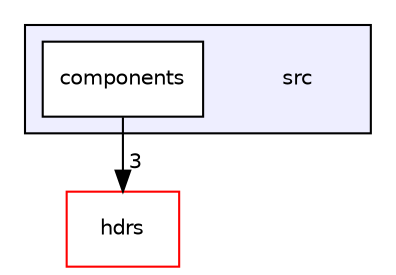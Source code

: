 digraph "src" {
  compound=true
  node [ fontsize="10", fontname="Helvetica"];
  edge [ labelfontsize="10", labelfontname="Helvetica"];
  subgraph clusterdir_68267d1309a1af8e8297ef4c3efbcdba {
    graph [ bgcolor="#eeeeff", pencolor="black", label="" URL="dir_68267d1309a1af8e8297ef4c3efbcdba.html"];
    dir_68267d1309a1af8e8297ef4c3efbcdba [shape=plaintext label="src"];
  dir_3c4c7c1a85608ccd561c026bec818e51 [shape=box label="components" fillcolor="white" style="filled" URL="dir_3c4c7c1a85608ccd561c026bec818e51.html"];
  }
  dir_0915d0a934590e8ab660cc06f27fa441 [shape=box label="hdrs" fillcolor="white" style="filled" color="red" URL="dir_0915d0a934590e8ab660cc06f27fa441.html"];
  dir_3c4c7c1a85608ccd561c026bec818e51->dir_0915d0a934590e8ab660cc06f27fa441 [headlabel="3", labeldistance=1.5 headhref="dir_000003_000000.html"];
}
